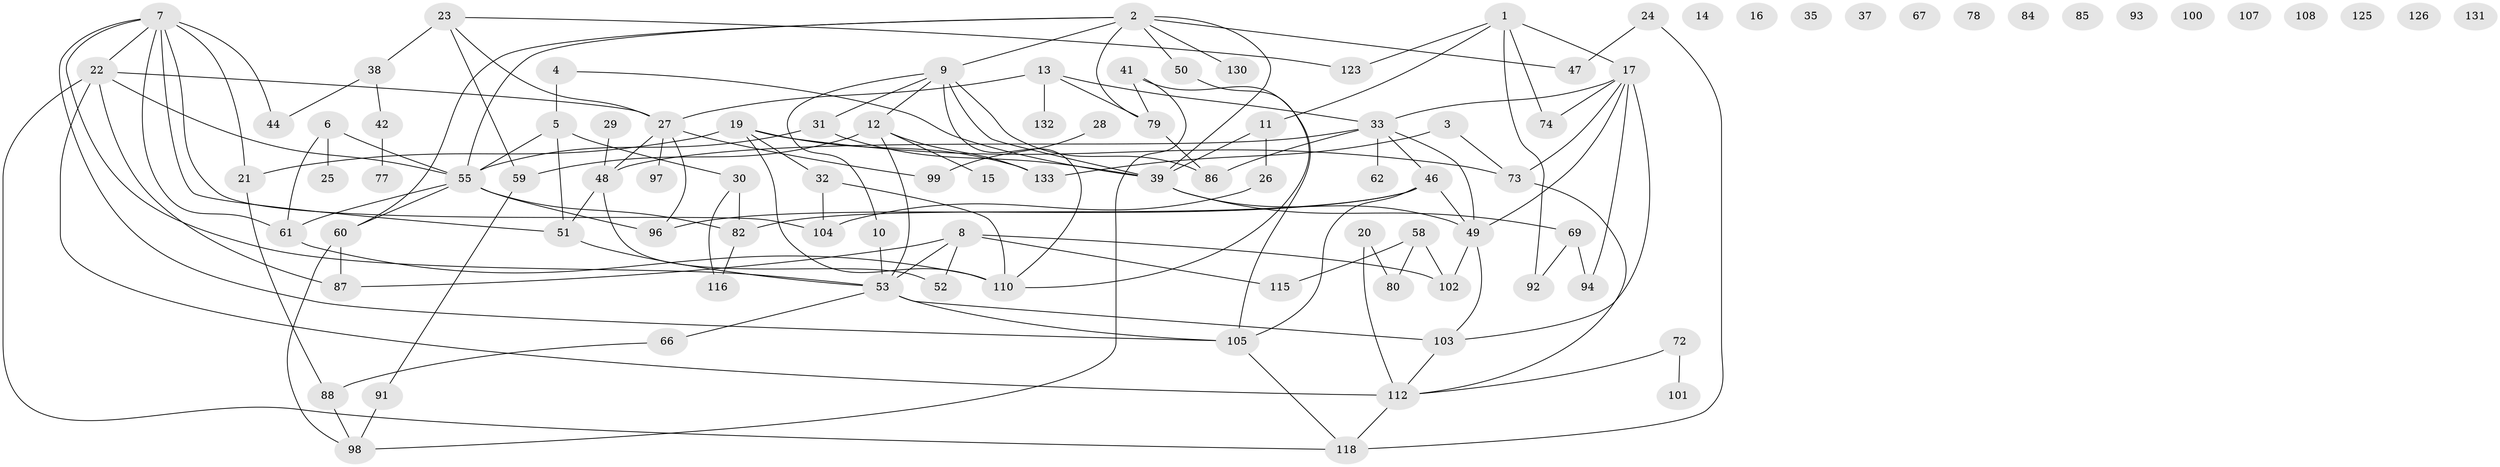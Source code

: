 // original degree distribution, {4: 0.11428571428571428, 2: 0.22857142857142856, 3: 0.30714285714285716, 5: 0.06428571428571428, 0: 0.09285714285714286, 1: 0.1357142857142857, 7: 0.02142857142857143, 6: 0.03571428571428571}
// Generated by graph-tools (version 1.1) at 2025/41/03/06/25 10:41:21]
// undirected, 97 vertices, 141 edges
graph export_dot {
graph [start="1"]
  node [color=gray90,style=filled];
  1 [super="+89"];
  2 [super="+34"];
  3;
  4 [super="+109"];
  5 [super="+36"];
  6 [super="+124"];
  7 [super="+56"];
  8 [super="+54"];
  9 [super="+113"];
  10;
  11;
  12 [super="+70"];
  13 [super="+90"];
  14;
  15;
  16 [super="+18"];
  17 [super="+40"];
  19 [super="+65"];
  20;
  21;
  22 [super="+134"];
  23 [super="+45"];
  24 [super="+111"];
  25;
  26;
  27 [super="+127"];
  28 [super="+68"];
  29;
  30;
  31;
  32;
  33 [super="+75"];
  35;
  37;
  38 [super="+119"];
  39 [super="+43"];
  41;
  42;
  44 [super="+83"];
  46 [super="+63"];
  47 [super="+71"];
  48 [super="+122"];
  49 [super="+64"];
  50 [super="+129"];
  51 [super="+57"];
  52;
  53 [super="+120"];
  55 [super="+117"];
  58 [super="+76"];
  59 [super="+95"];
  60 [super="+81"];
  61 [super="+128"];
  62;
  66;
  67;
  69;
  72;
  73 [super="+114"];
  74;
  77 [super="+137"];
  78;
  79 [super="+140"];
  80;
  82;
  84;
  85;
  86 [super="+121"];
  87;
  88;
  91;
  92;
  93;
  94;
  96;
  97;
  98 [super="+106"];
  99;
  100;
  101 [super="+138"];
  102;
  103;
  104;
  105;
  107;
  108;
  110;
  112 [super="+135"];
  115;
  116;
  118 [super="+139"];
  123;
  125;
  126;
  130;
  131 [super="+136"];
  132;
  133;
  1 -- 17;
  1 -- 74;
  1 -- 123;
  1 -- 11;
  1 -- 92;
  2 -- 130;
  2 -- 79;
  2 -- 39;
  2 -- 55;
  2 -- 9;
  2 -- 60;
  2 -- 47;
  2 -- 50;
  3 -- 73;
  3 -- 133;
  4 -- 5 [weight=2];
  4 -- 39;
  5 -- 51;
  5 -- 55;
  5 -- 30;
  6 -- 25;
  6 -- 55;
  6 -- 61 [weight=2];
  7 -- 21;
  7 -- 44;
  7 -- 51;
  7 -- 53;
  7 -- 22;
  7 -- 104;
  7 -- 105;
  7 -- 61;
  8 -- 102;
  8 -- 115;
  8 -- 52;
  8 -- 53;
  8 -- 87;
  9 -- 86;
  9 -- 110;
  9 -- 39;
  9 -- 10;
  9 -- 12;
  9 -- 31;
  10 -- 53;
  11 -- 26;
  11 -- 39;
  12 -- 15;
  12 -- 53;
  12 -- 133;
  12 -- 59;
  13 -- 27;
  13 -- 79;
  13 -- 33;
  13 -- 132;
  17 -- 49;
  17 -- 74;
  17 -- 103;
  17 -- 94;
  17 -- 33;
  17 -- 73;
  19 -- 110;
  19 -- 32;
  19 -- 21;
  19 -- 133;
  19 -- 73;
  20 -- 80;
  20 -- 112;
  21 -- 88;
  22 -- 27;
  22 -- 118;
  22 -- 87;
  22 -- 55;
  22 -- 112;
  23 -- 27;
  23 -- 123;
  23 -- 59;
  23 -- 38;
  24 -- 118;
  24 -- 47;
  26 -- 104;
  27 -- 96;
  27 -- 97;
  27 -- 99;
  27 -- 48;
  28 -- 99;
  29 -- 48;
  30 -- 82;
  30 -- 116;
  31 -- 39;
  31 -- 55;
  32 -- 104;
  32 -- 110;
  33 -- 48;
  33 -- 86;
  33 -- 46;
  33 -- 49;
  33 -- 62;
  38 -- 42;
  38 -- 44;
  39 -- 49;
  39 -- 69;
  41 -- 79;
  41 -- 98;
  41 -- 105;
  42 -- 77;
  46 -- 49;
  46 -- 82;
  46 -- 96;
  46 -- 105;
  48 -- 52;
  48 -- 51;
  49 -- 102;
  49 -- 103;
  50 -- 110;
  51 -- 53;
  53 -- 66;
  53 -- 105;
  53 -- 103;
  55 -- 60;
  55 -- 82;
  55 -- 96;
  55 -- 61;
  58 -- 80;
  58 -- 102;
  58 -- 115;
  59 -- 91;
  60 -- 98;
  60 -- 87;
  61 -- 110;
  66 -- 88;
  69 -- 92;
  69 -- 94;
  72 -- 101;
  72 -- 112;
  73 -- 112;
  79 -- 86;
  82 -- 116;
  88 -- 98;
  91 -- 98;
  103 -- 112;
  105 -- 118;
  112 -- 118;
}
